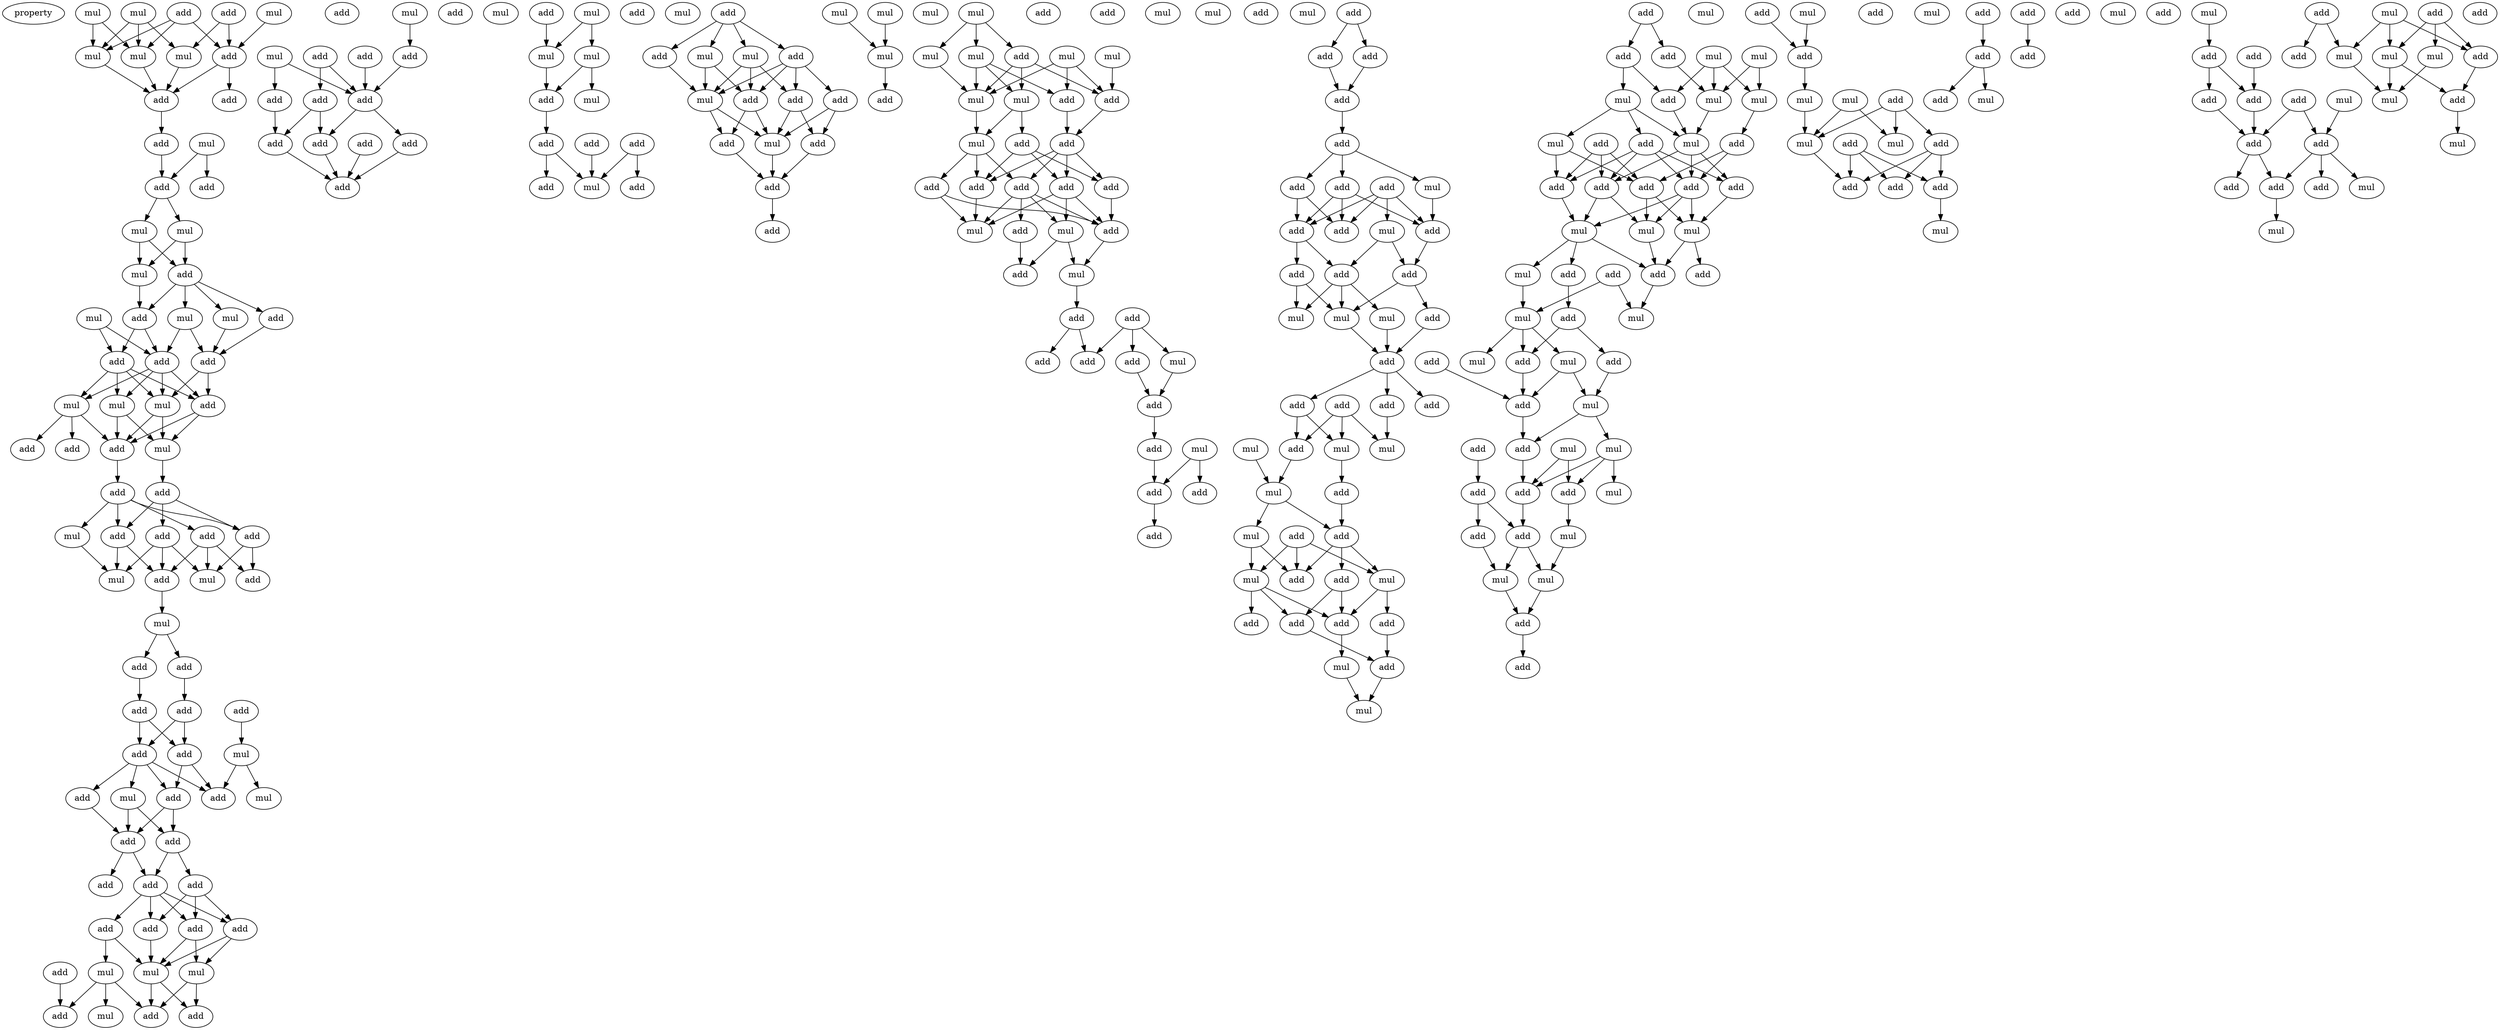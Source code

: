 digraph {
    node [fontcolor=black]
    property [mul=2,lf=1.3]
    0 [ label = mul ];
    1 [ label = mul ];
    2 [ label = add ];
    3 [ label = mul ];
    4 [ label = add ];
    5 [ label = mul ];
    6 [ label = add ];
    7 [ label = mul ];
    8 [ label = mul ];
    9 [ label = add ];
    10 [ label = add ];
    11 [ label = add ];
    12 [ label = mul ];
    13 [ label = add ];
    14 [ label = add ];
    15 [ label = add ];
    16 [ label = mul ];
    17 [ label = mul ];
    18 [ label = mul ];
    19 [ label = add ];
    20 [ label = mul ];
    21 [ label = add ];
    22 [ label = add ];
    23 [ label = mul ];
    24 [ label = mul ];
    25 [ label = add ];
    26 [ label = add ];
    27 [ label = add ];
    28 [ label = mul ];
    29 [ label = mul ];
    30 [ label = mul ];
    31 [ label = add ];
    32 [ label = add ];
    33 [ label = mul ];
    34 [ label = add ];
    35 [ label = add ];
    36 [ label = add ];
    37 [ label = add ];
    38 [ label = add ];
    39 [ label = add ];
    40 [ label = mul ];
    41 [ label = add ];
    42 [ label = add ];
    43 [ label = mul ];
    44 [ label = add ];
    45 [ label = mul ];
    46 [ label = add ];
    47 [ label = mul ];
    48 [ label = add ];
    49 [ label = add ];
    50 [ label = add ];
    51 [ label = add ];
    52 [ label = add ];
    53 [ label = mul ];
    54 [ label = add ];
    55 [ label = add ];
    56 [ label = mul ];
    57 [ label = mul ];
    58 [ label = add ];
    59 [ label = add ];
    60 [ label = add ];
    61 [ label = add ];
    62 [ label = add ];
    63 [ label = add ];
    64 [ label = add ];
    65 [ label = add ];
    66 [ label = add ];
    67 [ label = add ];
    68 [ label = add ];
    69 [ label = add ];
    70 [ label = mul ];
    71 [ label = mul ];
    72 [ label = mul ];
    73 [ label = add ];
    74 [ label = add ];
    75 [ label = mul ];
    76 [ label = add ];
    77 [ label = add ];
    78 [ label = mul ];
    79 [ label = add ];
    80 [ label = mul ];
    81 [ label = add ];
    82 [ label = add ];
    83 [ label = add ];
    84 [ label = add ];
    85 [ label = add ];
    86 [ label = add ];
    87 [ label = add ];
    88 [ label = add ];
    89 [ label = add ];
    90 [ label = add ];
    91 [ label = add ];
    92 [ label = mul ];
    93 [ label = add ];
    94 [ label = mul ];
    95 [ label = add ];
    96 [ label = mul ];
    97 [ label = mul ];
    98 [ label = add ];
    99 [ label = mul ];
    100 [ label = mul ];
    101 [ label = add ];
    102 [ label = add ];
    103 [ label = add ];
    104 [ label = add ];
    105 [ label = mul ];
    106 [ label = add ];
    107 [ label = add ];
    108 [ label = mul ];
    109 [ label = add ];
    110 [ label = add ];
    111 [ label = mul ];
    112 [ label = mul ];
    113 [ label = add ];
    114 [ label = add ];
    115 [ label = add ];
    116 [ label = add ];
    117 [ label = add ];
    118 [ label = mul ];
    119 [ label = add ];
    120 [ label = add ];
    121 [ label = mul ];
    122 [ label = mul ];
    123 [ label = mul ];
    124 [ label = mul ];
    125 [ label = add ];
    126 [ label = mul ];
    127 [ label = mul ];
    128 [ label = mul ];
    129 [ label = add ];
    130 [ label = mul ];
    131 [ label = mul ];
    132 [ label = add ];
    133 [ label = mul ];
    134 [ label = mul ];
    135 [ label = add ];
    136 [ label = add ];
    137 [ label = mul ];
    138 [ label = add ];
    139 [ label = add ];
    140 [ label = add ];
    141 [ label = add ];
    142 [ label = add ];
    143 [ label = add ];
    144 [ label = mul ];
    145 [ label = add ];
    146 [ label = mul ];
    147 [ label = add ];
    148 [ label = add ];
    149 [ label = mul ];
    150 [ label = add ];
    151 [ label = add ];
    152 [ label = add ];
    153 [ label = add ];
    154 [ label = add ];
    155 [ label = mul ];
    156 [ label = add ];
    157 [ label = add ];
    158 [ label = add ];
    159 [ label = mul ];
    160 [ label = add ];
    161 [ label = add ];
    162 [ label = add ];
    163 [ label = mul ];
    164 [ label = add ];
    165 [ label = mul ];
    166 [ label = add ];
    167 [ label = mul ];
    168 [ label = add ];
    169 [ label = add ];
    170 [ label = add ];
    171 [ label = add ];
    172 [ label = add ];
    173 [ label = add ];
    174 [ label = add ];
    175 [ label = mul ];
    176 [ label = add ];
    177 [ label = mul ];
    178 [ label = add ];
    179 [ label = add ];
    180 [ label = add ];
    181 [ label = add ];
    182 [ label = add ];
    183 [ label = add ];
    184 [ label = add ];
    185 [ label = mul ];
    186 [ label = mul ];
    187 [ label = mul ];
    188 [ label = add ];
    189 [ label = add ];
    190 [ label = add ];
    191 [ label = add ];
    192 [ label = add ];
    193 [ label = mul ];
    194 [ label = mul ];
    195 [ label = add ];
    196 [ label = mul ];
    197 [ label = mul ];
    198 [ label = add ];
    199 [ label = add ];
    200 [ label = add ];
    201 [ label = mul ];
    202 [ label = mul ];
    203 [ label = mul ];
    204 [ label = add ];
    205 [ label = add ];
    206 [ label = add ];
    207 [ label = add ];
    208 [ label = add ];
    209 [ label = add ];
    210 [ label = mul ];
    211 [ label = add ];
    212 [ label = mul ];
    213 [ label = add ];
    214 [ label = mul ];
    215 [ label = add ];
    216 [ label = add ];
    217 [ label = mul ];
    218 [ label = mul ];
    219 [ label = mul ];
    220 [ label = mul ];
    221 [ label = add ];
    222 [ label = mul ];
    223 [ label = mul ];
    224 [ label = add ];
    225 [ label = add ];
    226 [ label = add ];
    227 [ label = add ];
    228 [ label = add ];
    229 [ label = add ];
    230 [ label = add ];
    231 [ label = add ];
    232 [ label = mul ];
    233 [ label = mul ];
    234 [ label = mul ];
    235 [ label = add ];
    236 [ label = add ];
    237 [ label = mul ];
    238 [ label = add ];
    239 [ label = add ];
    240 [ label = mul ];
    241 [ label = add ];
    242 [ label = mul ];
    243 [ label = add ];
    244 [ label = add ];
    245 [ label = mul ];
    246 [ label = add ];
    247 [ label = mul ];
    248 [ label = add ];
    249 [ label = mul ];
    250 [ label = add ];
    251 [ label = add ];
    252 [ label = mul ];
    253 [ label = mul ];
    254 [ label = add ];
    255 [ label = add ];
    256 [ label = add ];
    257 [ label = mul ];
    258 [ label = mul ];
    259 [ label = add ];
    260 [ label = add ];
    261 [ label = mul ];
    262 [ label = mul ];
    263 [ label = mul ];
    264 [ label = add ];
    265 [ label = add ];
    266 [ label = add ];
    267 [ label = mul ];
    268 [ label = add ];
    269 [ label = add ];
    270 [ label = add ];
    271 [ label = mul ];
    272 [ label = mul ];
    273 [ label = add ];
    274 [ label = mul ];
    275 [ label = add ];
    276 [ label = mul ];
    277 [ label = mul ];
    278 [ label = add ];
    279 [ label = add ];
    280 [ label = add ];
    281 [ label = mul ];
    282 [ label = add ];
    283 [ label = add ];
    284 [ label = add ];
    285 [ label = mul ];
    286 [ label = add ];
    287 [ label = add ];
    288 [ label = add ];
    289 [ label = mul ];
    290 [ label = add ];
    291 [ label = mul ];
    292 [ label = add ];
    293 [ label = add ];
    294 [ label = add ];
    295 [ label = mul ];
    296 [ label = add ];
    297 [ label = add ];
    298 [ label = add ];
    299 [ label = add ];
    300 [ label = add ];
    301 [ label = add ];
    302 [ label = mul ];
    303 [ label = add ];
    304 [ label = mul ];
    305 [ label = add ];
    306 [ label = mul ];
    307 [ label = add ];
    308 [ label = mul ];
    309 [ label = add ];
    310 [ label = mul ];
    311 [ label = add ];
    312 [ label = mul ];
    313 [ label = add ];
    314 [ label = mul ];
    315 [ label = add ];
    316 [ label = mul ];
    0 -> 7 [ name = 0 ];
    0 -> 8 [ name = 1 ];
    1 -> 6 [ name = 2 ];
    2 -> 5 [ name = 3 ];
    2 -> 6 [ name = 4 ];
    3 -> 5 [ name = 5 ];
    3 -> 7 [ name = 6 ];
    3 -> 8 [ name = 7 ];
    4 -> 6 [ name = 8 ];
    4 -> 7 [ name = 9 ];
    4 -> 8 [ name = 10 ];
    5 -> 10 [ name = 11 ];
    6 -> 9 [ name = 12 ];
    6 -> 10 [ name = 13 ];
    7 -> 10 [ name = 14 ];
    8 -> 10 [ name = 15 ];
    10 -> 13 [ name = 16 ];
    12 -> 14 [ name = 17 ];
    12 -> 15 [ name = 18 ];
    13 -> 14 [ name = 19 ];
    14 -> 16 [ name = 20 ];
    14 -> 17 [ name = 21 ];
    16 -> 18 [ name = 22 ];
    16 -> 19 [ name = 23 ];
    17 -> 18 [ name = 24 ];
    17 -> 19 [ name = 25 ];
    18 -> 22 [ name = 26 ];
    19 -> 20 [ name = 27 ];
    19 -> 21 [ name = 28 ];
    19 -> 22 [ name = 29 ];
    19 -> 24 [ name = 30 ];
    20 -> 27 [ name = 31 ];
    21 -> 27 [ name = 32 ];
    22 -> 25 [ name = 33 ];
    22 -> 26 [ name = 34 ];
    23 -> 25 [ name = 35 ];
    23 -> 26 [ name = 36 ];
    24 -> 25 [ name = 37 ];
    24 -> 27 [ name = 38 ];
    25 -> 28 [ name = 39 ];
    25 -> 29 [ name = 40 ];
    25 -> 30 [ name = 41 ];
    25 -> 31 [ name = 42 ];
    26 -> 28 [ name = 43 ];
    26 -> 29 [ name = 44 ];
    26 -> 30 [ name = 45 ];
    26 -> 31 [ name = 46 ];
    27 -> 28 [ name = 47 ];
    27 -> 31 [ name = 48 ];
    28 -> 33 [ name = 49 ];
    28 -> 34 [ name = 50 ];
    29 -> 32 [ name = 51 ];
    29 -> 34 [ name = 52 ];
    29 -> 35 [ name = 53 ];
    30 -> 33 [ name = 54 ];
    30 -> 34 [ name = 55 ];
    31 -> 33 [ name = 56 ];
    31 -> 34 [ name = 57 ];
    33 -> 37 [ name = 58 ];
    34 -> 36 [ name = 59 ];
    36 -> 38 [ name = 60 ];
    36 -> 39 [ name = 61 ];
    36 -> 40 [ name = 62 ];
    36 -> 41 [ name = 63 ];
    37 -> 38 [ name = 64 ];
    37 -> 39 [ name = 65 ];
    37 -> 42 [ name = 66 ];
    38 -> 44 [ name = 67 ];
    38 -> 45 [ name = 68 ];
    39 -> 43 [ name = 69 ];
    39 -> 46 [ name = 70 ];
    40 -> 45 [ name = 71 ];
    41 -> 43 [ name = 72 ];
    41 -> 44 [ name = 73 ];
    41 -> 46 [ name = 74 ];
    42 -> 43 [ name = 75 ];
    42 -> 44 [ name = 76 ];
    42 -> 45 [ name = 77 ];
    44 -> 47 [ name = 78 ];
    47 -> 48 [ name = 79 ];
    47 -> 49 [ name = 80 ];
    48 -> 52 [ name = 81 ];
    49 -> 50 [ name = 82 ];
    50 -> 54 [ name = 83 ];
    50 -> 55 [ name = 84 ];
    51 -> 53 [ name = 85 ];
    52 -> 54 [ name = 86 ];
    52 -> 55 [ name = 87 ];
    53 -> 57 [ name = 88 ];
    53 -> 59 [ name = 89 ];
    54 -> 59 [ name = 90 ];
    54 -> 60 [ name = 91 ];
    55 -> 56 [ name = 92 ];
    55 -> 58 [ name = 93 ];
    55 -> 59 [ name = 94 ];
    55 -> 60 [ name = 95 ];
    56 -> 61 [ name = 96 ];
    56 -> 62 [ name = 97 ];
    58 -> 61 [ name = 98 ];
    60 -> 61 [ name = 99 ];
    60 -> 62 [ name = 100 ];
    61 -> 64 [ name = 101 ];
    61 -> 65 [ name = 102 ];
    62 -> 63 [ name = 103 ];
    62 -> 65 [ name = 104 ];
    63 -> 66 [ name = 105 ];
    63 -> 68 [ name = 106 ];
    63 -> 69 [ name = 107 ];
    65 -> 66 [ name = 108 ];
    65 -> 67 [ name = 109 ];
    65 -> 68 [ name = 110 ];
    65 -> 69 [ name = 111 ];
    66 -> 71 [ name = 112 ];
    67 -> 70 [ name = 113 ];
    67 -> 71 [ name = 114 ];
    68 -> 71 [ name = 115 ];
    68 -> 72 [ name = 116 ];
    69 -> 71 [ name = 117 ];
    69 -> 72 [ name = 118 ];
    70 -> 74 [ name = 119 ];
    70 -> 75 [ name = 120 ];
    70 -> 77 [ name = 121 ];
    71 -> 76 [ name = 122 ];
    71 -> 77 [ name = 123 ];
    72 -> 76 [ name = 124 ];
    72 -> 77 [ name = 125 ];
    73 -> 74 [ name = 126 ];
    78 -> 82 [ name = 127 ];
    79 -> 83 [ name = 128 ];
    79 -> 84 [ name = 129 ];
    80 -> 84 [ name = 130 ];
    80 -> 85 [ name = 131 ];
    81 -> 84 [ name = 132 ];
    82 -> 84 [ name = 133 ];
    83 -> 86 [ name = 134 ];
    83 -> 87 [ name = 135 ];
    84 -> 86 [ name = 136 ];
    84 -> 89 [ name = 137 ];
    85 -> 87 [ name = 138 ];
    86 -> 91 [ name = 139 ];
    87 -> 91 [ name = 140 ];
    88 -> 91 [ name = 141 ];
    89 -> 91 [ name = 142 ];
    93 -> 96 [ name = 143 ];
    94 -> 96 [ name = 144 ];
    94 -> 97 [ name = 145 ];
    96 -> 98 [ name = 146 ];
    97 -> 98 [ name = 147 ];
    97 -> 99 [ name = 148 ];
    98 -> 102 [ name = 149 ];
    101 -> 105 [ name = 150 ];
    102 -> 105 [ name = 151 ];
    102 -> 106 [ name = 152 ];
    103 -> 104 [ name = 153 ];
    103 -> 105 [ name = 154 ];
    107 -> 108 [ name = 155 ];
    107 -> 109 [ name = 156 ];
    107 -> 110 [ name = 157 ];
    107 -> 111 [ name = 158 ];
    108 -> 112 [ name = 159 ];
    108 -> 114 [ name = 160 ];
    109 -> 112 [ name = 161 ];
    110 -> 112 [ name = 162 ];
    110 -> 113 [ name = 163 ];
    110 -> 114 [ name = 164 ];
    110 -> 115 [ name = 165 ];
    111 -> 112 [ name = 166 ];
    111 -> 113 [ name = 167 ];
    111 -> 114 [ name = 168 ];
    112 -> 116 [ name = 169 ];
    112 -> 118 [ name = 170 ];
    113 -> 117 [ name = 171 ];
    113 -> 118 [ name = 172 ];
    114 -> 116 [ name = 173 ];
    114 -> 118 [ name = 174 ];
    115 -> 117 [ name = 175 ];
    115 -> 118 [ name = 176 ];
    116 -> 119 [ name = 177 ];
    117 -> 119 [ name = 178 ];
    118 -> 119 [ name = 179 ];
    119 -> 120 [ name = 180 ];
    121 -> 124 [ name = 181 ];
    122 -> 124 [ name = 182 ];
    124 -> 125 [ name = 183 ];
    126 -> 127 [ name = 184 ];
    126 -> 129 [ name = 185 ];
    126 -> 130 [ name = 186 ];
    127 -> 134 [ name = 187 ];
    128 -> 132 [ name = 188 ];
    129 -> 132 [ name = 189 ];
    129 -> 133 [ name = 190 ];
    129 -> 134 [ name = 191 ];
    130 -> 133 [ name = 192 ];
    130 -> 134 [ name = 193 ];
    130 -> 135 [ name = 194 ];
    131 -> 132 [ name = 195 ];
    131 -> 134 [ name = 196 ];
    131 -> 135 [ name = 197 ];
    132 -> 136 [ name = 198 ];
    133 -> 137 [ name = 199 ];
    133 -> 138 [ name = 200 ];
    134 -> 137 [ name = 201 ];
    135 -> 136 [ name = 202 ];
    136 -> 139 [ name = 203 ];
    136 -> 140 [ name = 204 ];
    136 -> 142 [ name = 205 ];
    136 -> 143 [ name = 206 ];
    137 -> 141 [ name = 207 ];
    137 -> 142 [ name = 208 ];
    137 -> 143 [ name = 209 ];
    138 -> 139 [ name = 210 ];
    138 -> 140 [ name = 211 ];
    138 -> 142 [ name = 212 ];
    139 -> 145 [ name = 213 ];
    140 -> 144 [ name = 214 ];
    140 -> 145 [ name = 215 ];
    140 -> 146 [ name = 216 ];
    141 -> 145 [ name = 217 ];
    141 -> 146 [ name = 218 ];
    142 -> 146 [ name = 219 ];
    143 -> 144 [ name = 220 ];
    143 -> 145 [ name = 221 ];
    143 -> 146 [ name = 222 ];
    143 -> 147 [ name = 223 ];
    144 -> 148 [ name = 224 ];
    144 -> 149 [ name = 225 ];
    145 -> 149 [ name = 226 ];
    147 -> 148 [ name = 227 ];
    149 -> 150 [ name = 228 ];
    150 -> 152 [ name = 229 ];
    150 -> 156 [ name = 230 ];
    151 -> 154 [ name = 231 ];
    151 -> 155 [ name = 232 ];
    151 -> 156 [ name = 233 ];
    154 -> 157 [ name = 234 ];
    155 -> 157 [ name = 235 ];
    157 -> 158 [ name = 236 ];
    158 -> 161 [ name = 237 ];
    159 -> 160 [ name = 238 ];
    159 -> 161 [ name = 239 ];
    161 -> 164 [ name = 240 ];
    168 -> 169 [ name = 241 ];
    168 -> 170 [ name = 242 ];
    169 -> 171 [ name = 243 ];
    170 -> 171 [ name = 244 ];
    171 -> 172 [ name = 245 ];
    172 -> 173 [ name = 246 ];
    172 -> 174 [ name = 247 ];
    172 -> 175 [ name = 248 ];
    173 -> 178 [ name = 249 ];
    173 -> 179 [ name = 250 ];
    174 -> 178 [ name = 251 ];
    174 -> 179 [ name = 252 ];
    174 -> 180 [ name = 253 ];
    175 -> 180 [ name = 254 ];
    176 -> 177 [ name = 255 ];
    176 -> 178 [ name = 256 ];
    176 -> 179 [ name = 257 ];
    176 -> 180 [ name = 258 ];
    177 -> 182 [ name = 259 ];
    177 -> 183 [ name = 260 ];
    178 -> 181 [ name = 261 ];
    178 -> 182 [ name = 262 ];
    180 -> 183 [ name = 263 ];
    181 -> 185 [ name = 264 ];
    181 -> 187 [ name = 265 ];
    182 -> 185 [ name = 266 ];
    182 -> 186 [ name = 267 ];
    182 -> 187 [ name = 268 ];
    183 -> 184 [ name = 269 ];
    183 -> 187 [ name = 270 ];
    184 -> 188 [ name = 271 ];
    186 -> 188 [ name = 272 ];
    187 -> 188 [ name = 273 ];
    188 -> 189 [ name = 274 ];
    188 -> 191 [ name = 275 ];
    188 -> 192 [ name = 276 ];
    189 -> 194 [ name = 277 ];
    189 -> 195 [ name = 278 ];
    190 -> 194 [ name = 279 ];
    190 -> 195 [ name = 280 ];
    190 -> 196 [ name = 281 ];
    192 -> 196 [ name = 282 ];
    193 -> 197 [ name = 283 ];
    194 -> 198 [ name = 284 ];
    195 -> 197 [ name = 285 ];
    197 -> 199 [ name = 286 ];
    197 -> 201 [ name = 287 ];
    198 -> 199 [ name = 288 ];
    199 -> 202 [ name = 289 ];
    199 -> 204 [ name = 290 ];
    199 -> 205 [ name = 291 ];
    200 -> 202 [ name = 292 ];
    200 -> 203 [ name = 293 ];
    200 -> 204 [ name = 294 ];
    201 -> 203 [ name = 295 ];
    201 -> 204 [ name = 296 ];
    202 -> 206 [ name = 297 ];
    202 -> 207 [ name = 298 ];
    203 -> 207 [ name = 299 ];
    203 -> 208 [ name = 300 ];
    203 -> 209 [ name = 301 ];
    205 -> 207 [ name = 302 ];
    205 -> 208 [ name = 303 ];
    206 -> 211 [ name = 304 ];
    207 -> 210 [ name = 305 ];
    208 -> 211 [ name = 306 ];
    210 -> 212 [ name = 307 ];
    211 -> 212 [ name = 308 ];
    213 -> 215 [ name = 309 ];
    213 -> 216 [ name = 310 ];
    214 -> 219 [ name = 311 ];
    214 -> 220 [ name = 312 ];
    215 -> 218 [ name = 313 ];
    215 -> 221 [ name = 314 ];
    216 -> 220 [ name = 315 ];
    217 -> 219 [ name = 316 ];
    217 -> 220 [ name = 317 ];
    217 -> 221 [ name = 318 ];
    218 -> 222 [ name = 319 ];
    218 -> 223 [ name = 320 ];
    218 -> 226 [ name = 321 ];
    219 -> 224 [ name = 322 ];
    220 -> 222 [ name = 323 ];
    221 -> 222 [ name = 324 ];
    222 -> 227 [ name = 325 ];
    222 -> 229 [ name = 326 ];
    222 -> 230 [ name = 327 ];
    223 -> 228 [ name = 328 ];
    223 -> 231 [ name = 329 ];
    224 -> 229 [ name = 330 ];
    224 -> 231 [ name = 331 ];
    225 -> 227 [ name = 332 ];
    225 -> 228 [ name = 333 ];
    225 -> 231 [ name = 334 ];
    226 -> 227 [ name = 335 ];
    226 -> 228 [ name = 336 ];
    226 -> 229 [ name = 337 ];
    226 -> 230 [ name = 338 ];
    227 -> 233 [ name = 339 ];
    227 -> 234 [ name = 340 ];
    228 -> 233 [ name = 341 ];
    229 -> 232 [ name = 342 ];
    229 -> 233 [ name = 343 ];
    229 -> 234 [ name = 344 ];
    230 -> 232 [ name = 345 ];
    231 -> 232 [ name = 346 ];
    231 -> 234 [ name = 347 ];
    232 -> 235 [ name = 348 ];
    232 -> 238 [ name = 349 ];
    233 -> 237 [ name = 350 ];
    233 -> 238 [ name = 351 ];
    233 -> 239 [ name = 352 ];
    234 -> 238 [ name = 353 ];
    236 -> 240 [ name = 354 ];
    236 -> 242 [ name = 355 ];
    237 -> 242 [ name = 356 ];
    238 -> 240 [ name = 357 ];
    239 -> 241 [ name = 358 ];
    241 -> 243 [ name = 359 ];
    241 -> 246 [ name = 360 ];
    242 -> 245 [ name = 361 ];
    242 -> 246 [ name = 362 ];
    242 -> 247 [ name = 363 ];
    243 -> 249 [ name = 364 ];
    244 -> 248 [ name = 365 ];
    245 -> 248 [ name = 366 ];
    245 -> 249 [ name = 367 ];
    246 -> 248 [ name = 368 ];
    248 -> 251 [ name = 369 ];
    249 -> 251 [ name = 370 ];
    249 -> 253 [ name = 371 ];
    250 -> 256 [ name = 372 ];
    251 -> 255 [ name = 373 ];
    252 -> 254 [ name = 374 ];
    252 -> 255 [ name = 375 ];
    253 -> 254 [ name = 376 ];
    253 -> 255 [ name = 377 ];
    253 -> 257 [ name = 378 ];
    254 -> 258 [ name = 379 ];
    255 -> 259 [ name = 380 ];
    256 -> 259 [ name = 381 ];
    256 -> 260 [ name = 382 ];
    258 -> 262 [ name = 383 ];
    259 -> 261 [ name = 384 ];
    259 -> 262 [ name = 385 ];
    260 -> 261 [ name = 386 ];
    261 -> 264 [ name = 387 ];
    262 -> 264 [ name = 388 ];
    264 -> 266 [ name = 389 ];
    265 -> 269 [ name = 390 ];
    267 -> 269 [ name = 391 ];
    269 -> 272 [ name = 392 ];
    270 -> 273 [ name = 393 ];
    270 -> 274 [ name = 394 ];
    270 -> 276 [ name = 395 ];
    271 -> 274 [ name = 396 ];
    271 -> 276 [ name = 397 ];
    272 -> 274 [ name = 398 ];
    273 -> 278 [ name = 399 ];
    273 -> 279 [ name = 400 ];
    273 -> 280 [ name = 401 ];
    274 -> 278 [ name = 402 ];
    275 -> 278 [ name = 403 ];
    275 -> 279 [ name = 404 ];
    275 -> 280 [ name = 405 ];
    279 -> 281 [ name = 406 ];
    282 -> 283 [ name = 407 ];
    283 -> 284 [ name = 408 ];
    283 -> 285 [ name = 409 ];
    286 -> 287 [ name = 410 ];
    291 -> 292 [ name = 411 ];
    292 -> 296 [ name = 412 ];
    292 -> 297 [ name = 413 ];
    293 -> 297 [ name = 414 ];
    294 -> 298 [ name = 415 ];
    294 -> 299 [ name = 416 ];
    295 -> 299 [ name = 417 ];
    296 -> 298 [ name = 418 ];
    297 -> 298 [ name = 419 ];
    298 -> 301 [ name = 420 ];
    298 -> 303 [ name = 421 ];
    299 -> 300 [ name = 422 ];
    299 -> 301 [ name = 423 ];
    299 -> 302 [ name = 424 ];
    301 -> 304 [ name = 425 ];
    305 -> 309 [ name = 426 ];
    305 -> 310 [ name = 427 ];
    306 -> 308 [ name = 428 ];
    306 -> 310 [ name = 429 ];
    306 -> 311 [ name = 430 ];
    307 -> 308 [ name = 431 ];
    307 -> 311 [ name = 432 ];
    307 -> 312 [ name = 433 ];
    308 -> 313 [ name = 434 ];
    308 -> 314 [ name = 435 ];
    310 -> 314 [ name = 436 ];
    311 -> 313 [ name = 437 ];
    312 -> 314 [ name = 438 ];
    313 -> 316 [ name = 439 ];
}
